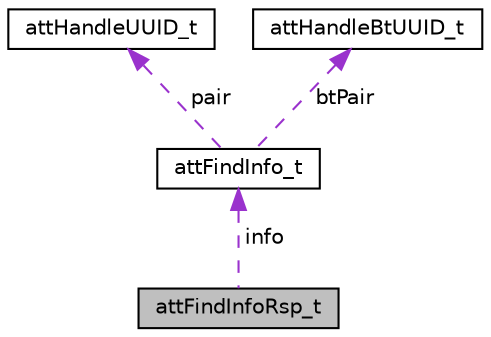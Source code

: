 digraph "attFindInfoRsp_t"
{
  edge [fontname="Helvetica",fontsize="10",labelfontname="Helvetica",labelfontsize="10"];
  node [fontname="Helvetica",fontsize="10",shape=record];
  Node1 [label="attFindInfoRsp_t",height=0.2,width=0.4,color="black", fillcolor="grey75", style="filled" fontcolor="black"];
  Node2 -> Node1 [dir="back",color="darkorchid3",fontsize="10",style="dashed",label=" info" ,fontname="Helvetica"];
  Node2 [label="attFindInfo_t",height=0.2,width=0.4,color="black", fillcolor="white", style="filled",URL="$unionatt_find_info__t.html"];
  Node3 -> Node2 [dir="back",color="darkorchid3",fontsize="10",style="dashed",label=" pair" ,fontname="Helvetica"];
  Node3 [label="attHandleUUID_t",height=0.2,width=0.4,color="black", fillcolor="white", style="filled",URL="$structatt_handle_u_u_i_d__t.html"];
  Node4 -> Node2 [dir="back",color="darkorchid3",fontsize="10",style="dashed",label=" btPair" ,fontname="Helvetica"];
  Node4 [label="attHandleBtUUID_t",height=0.2,width=0.4,color="black", fillcolor="white", style="filled",URL="$structatt_handle_bt_u_u_i_d__t.html"];
}
